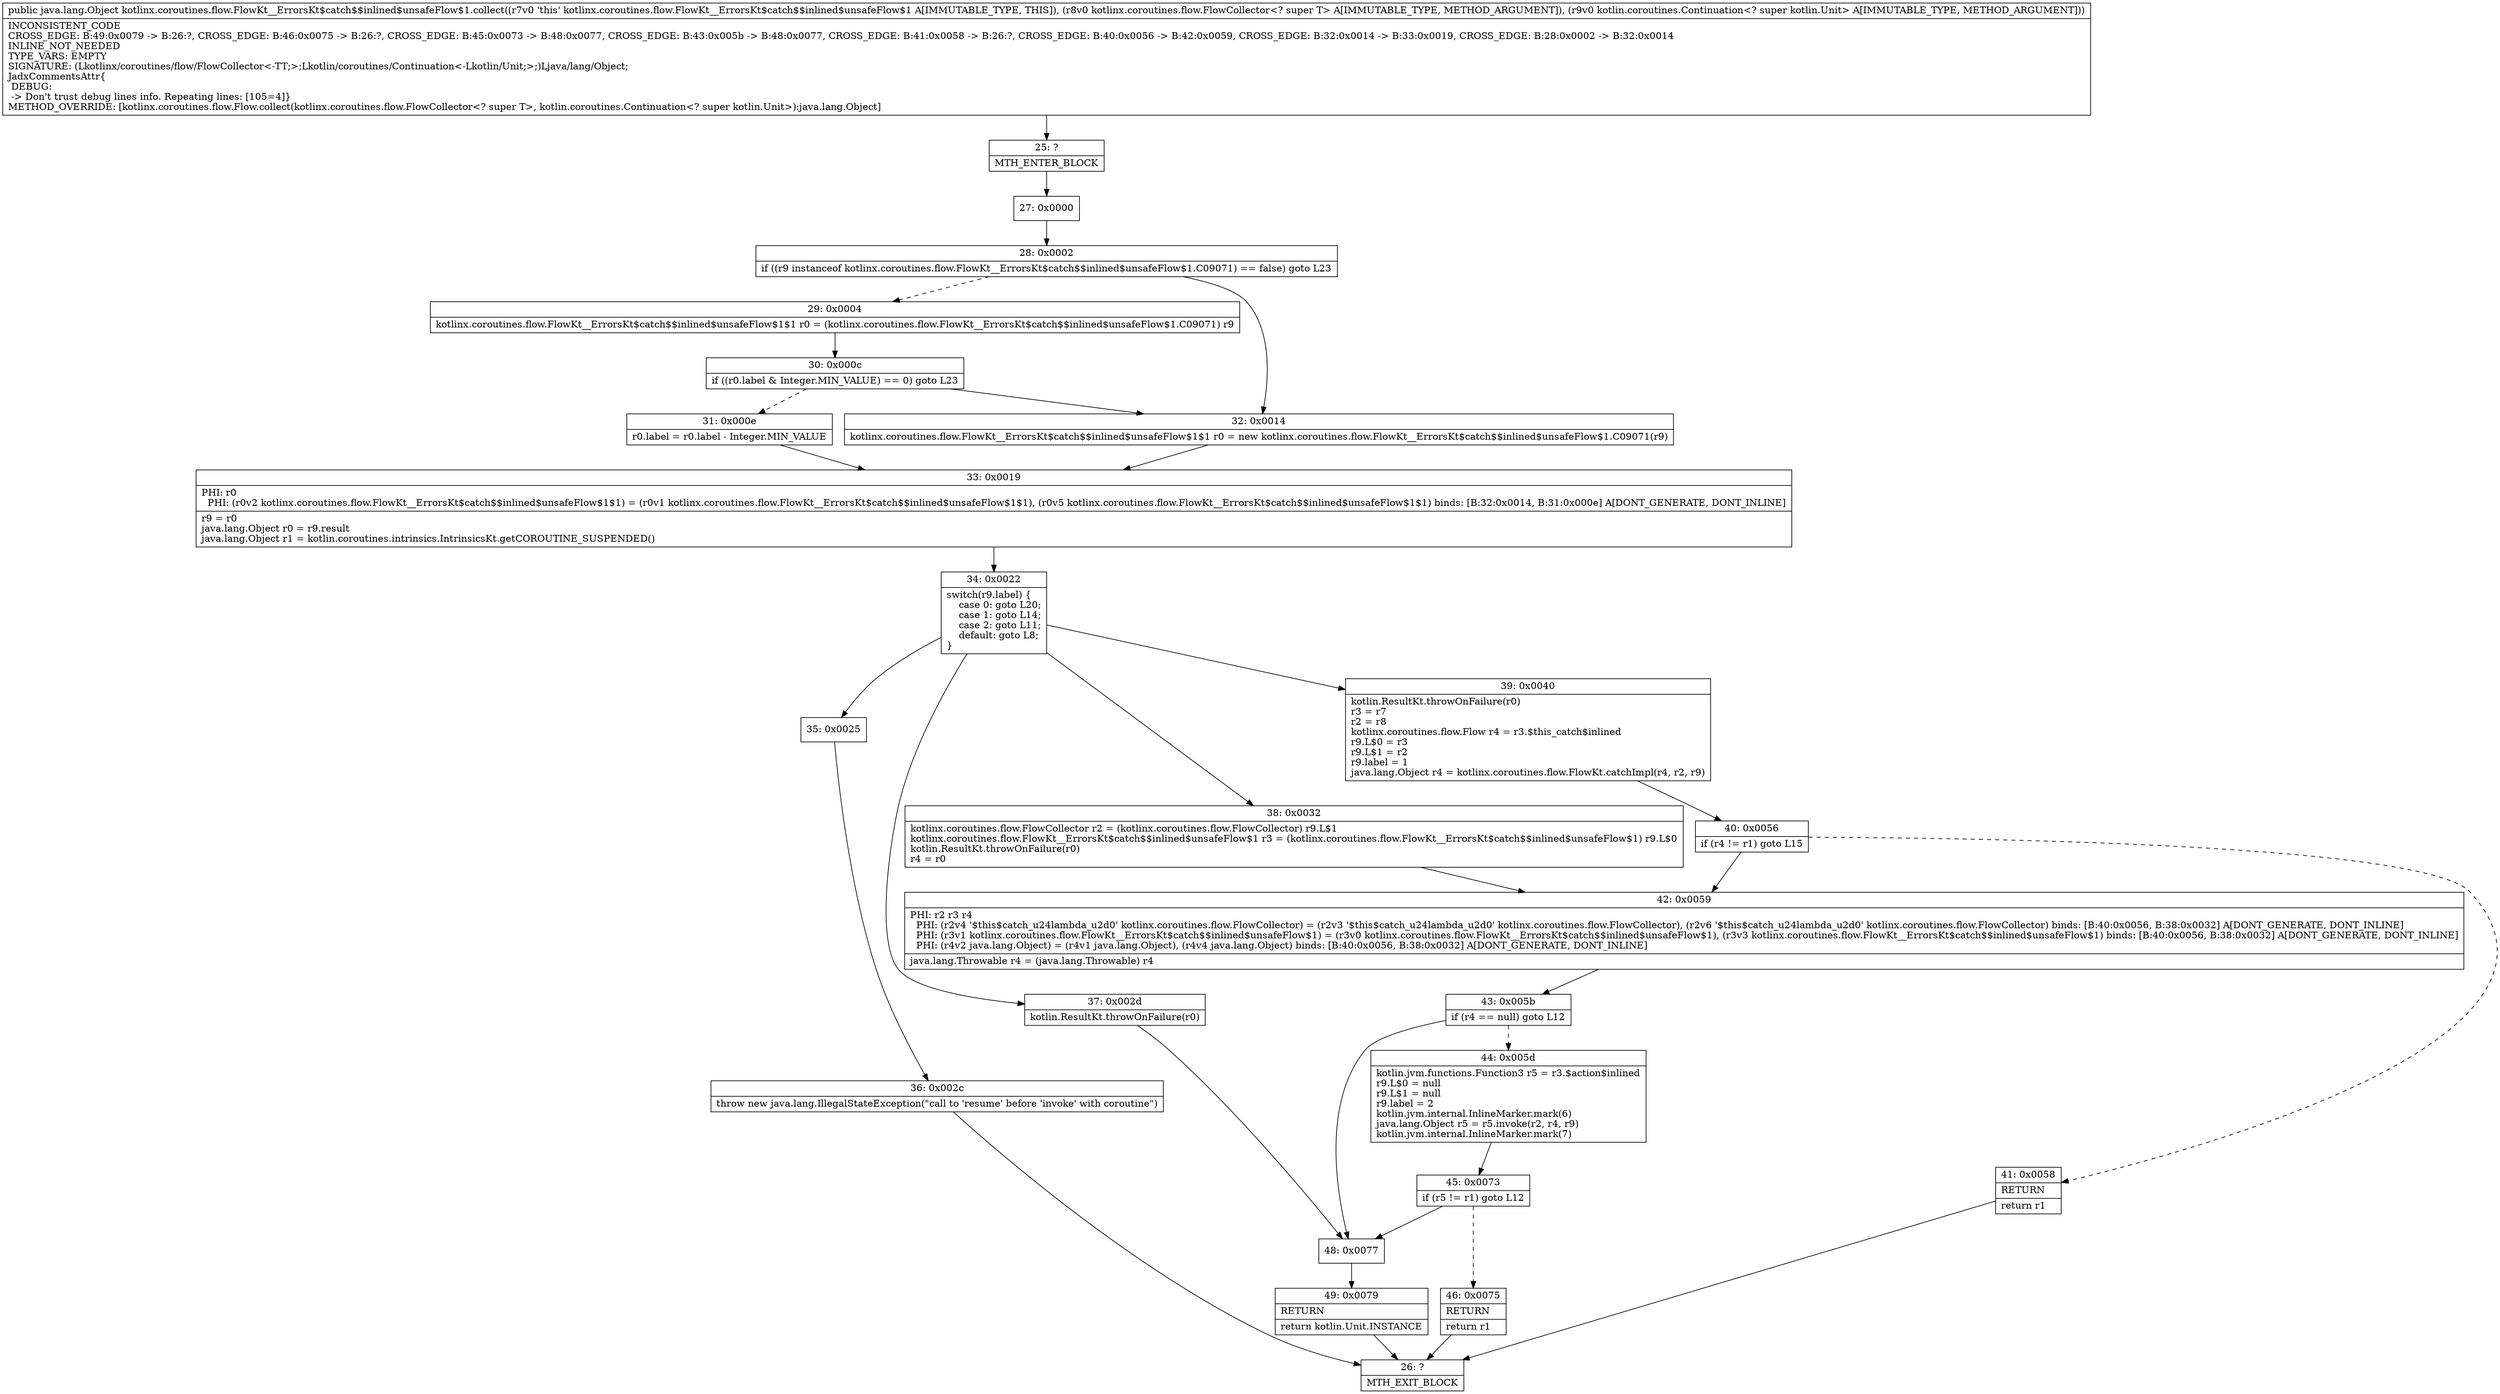 digraph "CFG forkotlinx.coroutines.flow.FlowKt__ErrorsKt$catch$$inlined$unsafeFlow$1.collect(Lkotlinx\/coroutines\/flow\/FlowCollector;Lkotlin\/coroutines\/Continuation;)Ljava\/lang\/Object;" {
Node_25 [shape=record,label="{25\:\ ?|MTH_ENTER_BLOCK\l}"];
Node_27 [shape=record,label="{27\:\ 0x0000}"];
Node_28 [shape=record,label="{28\:\ 0x0002|if ((r9 instanceof kotlinx.coroutines.flow.FlowKt__ErrorsKt$catch$$inlined$unsafeFlow$1.C09071) == false) goto L23\l}"];
Node_29 [shape=record,label="{29\:\ 0x0004|kotlinx.coroutines.flow.FlowKt__ErrorsKt$catch$$inlined$unsafeFlow$1$1 r0 = (kotlinx.coroutines.flow.FlowKt__ErrorsKt$catch$$inlined$unsafeFlow$1.C09071) r9\l}"];
Node_30 [shape=record,label="{30\:\ 0x000c|if ((r0.label & Integer.MIN_VALUE) == 0) goto L23\l}"];
Node_31 [shape=record,label="{31\:\ 0x000e|r0.label = r0.label \- Integer.MIN_VALUE\l}"];
Node_33 [shape=record,label="{33\:\ 0x0019|PHI: r0 \l  PHI: (r0v2 kotlinx.coroutines.flow.FlowKt__ErrorsKt$catch$$inlined$unsafeFlow$1$1) = (r0v1 kotlinx.coroutines.flow.FlowKt__ErrorsKt$catch$$inlined$unsafeFlow$1$1), (r0v5 kotlinx.coroutines.flow.FlowKt__ErrorsKt$catch$$inlined$unsafeFlow$1$1) binds: [B:32:0x0014, B:31:0x000e] A[DONT_GENERATE, DONT_INLINE]\l|r9 = r0\ljava.lang.Object r0 = r9.result\ljava.lang.Object r1 = kotlin.coroutines.intrinsics.IntrinsicsKt.getCOROUTINE_SUSPENDED()\l}"];
Node_34 [shape=record,label="{34\:\ 0x0022|switch(r9.label) \{\l    case 0: goto L20;\l    case 1: goto L14;\l    case 2: goto L11;\l    default: goto L8;\l\}\l}"];
Node_35 [shape=record,label="{35\:\ 0x0025}"];
Node_36 [shape=record,label="{36\:\ 0x002c|throw new java.lang.IllegalStateException(\"call to 'resume' before 'invoke' with coroutine\")\l}"];
Node_26 [shape=record,label="{26\:\ ?|MTH_EXIT_BLOCK\l}"];
Node_37 [shape=record,label="{37\:\ 0x002d|kotlin.ResultKt.throwOnFailure(r0)\l}"];
Node_48 [shape=record,label="{48\:\ 0x0077}"];
Node_49 [shape=record,label="{49\:\ 0x0079|RETURN\l|return kotlin.Unit.INSTANCE\l}"];
Node_38 [shape=record,label="{38\:\ 0x0032|kotlinx.coroutines.flow.FlowCollector r2 = (kotlinx.coroutines.flow.FlowCollector) r9.L$1\lkotlinx.coroutines.flow.FlowKt__ErrorsKt$catch$$inlined$unsafeFlow$1 r3 = (kotlinx.coroutines.flow.FlowKt__ErrorsKt$catch$$inlined$unsafeFlow$1) r9.L$0\lkotlin.ResultKt.throwOnFailure(r0)\lr4 = r0\l}"];
Node_42 [shape=record,label="{42\:\ 0x0059|PHI: r2 r3 r4 \l  PHI: (r2v4 '$this$catch_u24lambda_u2d0' kotlinx.coroutines.flow.FlowCollector) = (r2v3 '$this$catch_u24lambda_u2d0' kotlinx.coroutines.flow.FlowCollector), (r2v6 '$this$catch_u24lambda_u2d0' kotlinx.coroutines.flow.FlowCollector) binds: [B:40:0x0056, B:38:0x0032] A[DONT_GENERATE, DONT_INLINE]\l  PHI: (r3v1 kotlinx.coroutines.flow.FlowKt__ErrorsKt$catch$$inlined$unsafeFlow$1) = (r3v0 kotlinx.coroutines.flow.FlowKt__ErrorsKt$catch$$inlined$unsafeFlow$1), (r3v3 kotlinx.coroutines.flow.FlowKt__ErrorsKt$catch$$inlined$unsafeFlow$1) binds: [B:40:0x0056, B:38:0x0032] A[DONT_GENERATE, DONT_INLINE]\l  PHI: (r4v2 java.lang.Object) = (r4v1 java.lang.Object), (r4v4 java.lang.Object) binds: [B:40:0x0056, B:38:0x0032] A[DONT_GENERATE, DONT_INLINE]\l|java.lang.Throwable r4 = (java.lang.Throwable) r4\l}"];
Node_43 [shape=record,label="{43\:\ 0x005b|if (r4 == null) goto L12\l}"];
Node_44 [shape=record,label="{44\:\ 0x005d|kotlin.jvm.functions.Function3 r5 = r3.$action$inlined\lr9.L$0 = null\lr9.L$1 = null\lr9.label = 2\lkotlin.jvm.internal.InlineMarker.mark(6)\ljava.lang.Object r5 = r5.invoke(r2, r4, r9)\lkotlin.jvm.internal.InlineMarker.mark(7)\l}"];
Node_45 [shape=record,label="{45\:\ 0x0073|if (r5 != r1) goto L12\l}"];
Node_46 [shape=record,label="{46\:\ 0x0075|RETURN\l|return r1\l}"];
Node_39 [shape=record,label="{39\:\ 0x0040|kotlin.ResultKt.throwOnFailure(r0)\lr3 = r7\lr2 = r8\lkotlinx.coroutines.flow.Flow r4 = r3.$this_catch$inlined\lr9.L$0 = r3\lr9.L$1 = r2\lr9.label = 1\ljava.lang.Object r4 = kotlinx.coroutines.flow.FlowKt.catchImpl(r4, r2, r9)\l}"];
Node_40 [shape=record,label="{40\:\ 0x0056|if (r4 != r1) goto L15\l}"];
Node_41 [shape=record,label="{41\:\ 0x0058|RETURN\l|return r1\l}"];
Node_32 [shape=record,label="{32\:\ 0x0014|kotlinx.coroutines.flow.FlowKt__ErrorsKt$catch$$inlined$unsafeFlow$1$1 r0 = new kotlinx.coroutines.flow.FlowKt__ErrorsKt$catch$$inlined$unsafeFlow$1.C09071(r9)\l}"];
MethodNode[shape=record,label="{public java.lang.Object kotlinx.coroutines.flow.FlowKt__ErrorsKt$catch$$inlined$unsafeFlow$1.collect((r7v0 'this' kotlinx.coroutines.flow.FlowKt__ErrorsKt$catch$$inlined$unsafeFlow$1 A[IMMUTABLE_TYPE, THIS]), (r8v0 kotlinx.coroutines.flow.FlowCollector\<? super T\> A[IMMUTABLE_TYPE, METHOD_ARGUMENT]), (r9v0 kotlin.coroutines.Continuation\<? super kotlin.Unit\> A[IMMUTABLE_TYPE, METHOD_ARGUMENT]))  | INCONSISTENT_CODE\lCROSS_EDGE: B:49:0x0079 \-\> B:26:?, CROSS_EDGE: B:46:0x0075 \-\> B:26:?, CROSS_EDGE: B:45:0x0073 \-\> B:48:0x0077, CROSS_EDGE: B:43:0x005b \-\> B:48:0x0077, CROSS_EDGE: B:41:0x0058 \-\> B:26:?, CROSS_EDGE: B:40:0x0056 \-\> B:42:0x0059, CROSS_EDGE: B:32:0x0014 \-\> B:33:0x0019, CROSS_EDGE: B:28:0x0002 \-\> B:32:0x0014\lINLINE_NOT_NEEDED\lTYPE_VARS: EMPTY\lSIGNATURE: (Lkotlinx\/coroutines\/flow\/FlowCollector\<\-TT;\>;Lkotlin\/coroutines\/Continuation\<\-Lkotlin\/Unit;\>;)Ljava\/lang\/Object;\lJadxCommentsAttr\{\l DEBUG: \l \-\> Don't trust debug lines info. Repeating lines: [105=4]\}\lMETHOD_OVERRIDE: [kotlinx.coroutines.flow.Flow.collect(kotlinx.coroutines.flow.FlowCollector\<? super T\>, kotlin.coroutines.Continuation\<? super kotlin.Unit\>):java.lang.Object]\l}"];
MethodNode -> Node_25;Node_25 -> Node_27;
Node_27 -> Node_28;
Node_28 -> Node_29[style=dashed];
Node_28 -> Node_32;
Node_29 -> Node_30;
Node_30 -> Node_31[style=dashed];
Node_30 -> Node_32;
Node_31 -> Node_33;
Node_33 -> Node_34;
Node_34 -> Node_35;
Node_34 -> Node_37;
Node_34 -> Node_38;
Node_34 -> Node_39;
Node_35 -> Node_36;
Node_36 -> Node_26;
Node_37 -> Node_48;
Node_48 -> Node_49;
Node_49 -> Node_26;
Node_38 -> Node_42;
Node_42 -> Node_43;
Node_43 -> Node_44[style=dashed];
Node_43 -> Node_48;
Node_44 -> Node_45;
Node_45 -> Node_46[style=dashed];
Node_45 -> Node_48;
Node_46 -> Node_26;
Node_39 -> Node_40;
Node_40 -> Node_41[style=dashed];
Node_40 -> Node_42;
Node_41 -> Node_26;
Node_32 -> Node_33;
}

